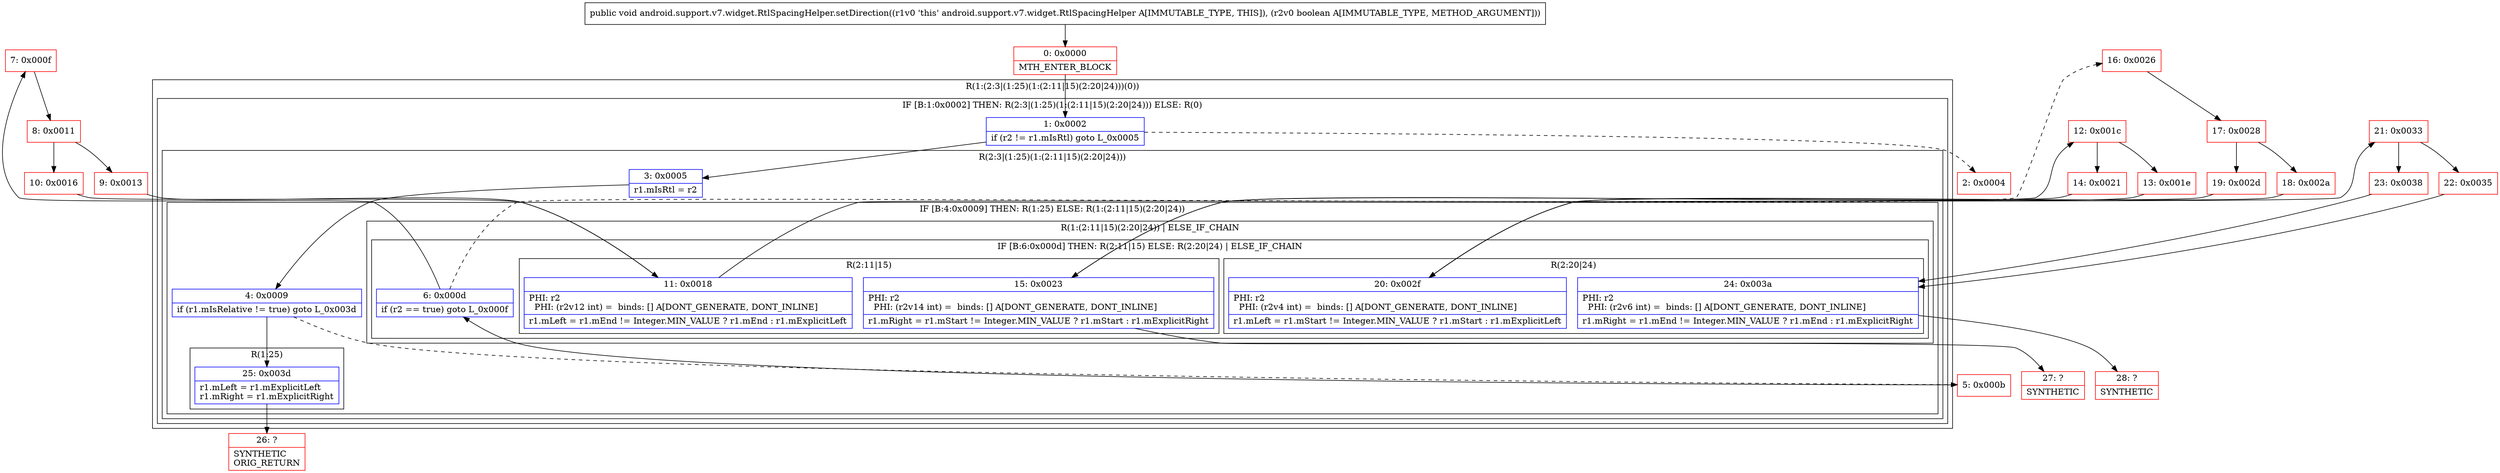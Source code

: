 digraph "CFG forandroid.support.v7.widget.RtlSpacingHelper.setDirection(Z)V" {
subgraph cluster_Region_160587484 {
label = "R(1:(2:3|(1:25)(1:(2:11|15)(2:20|24)))(0))";
node [shape=record,color=blue];
subgraph cluster_IfRegion_1490471292 {
label = "IF [B:1:0x0002] THEN: R(2:3|(1:25)(1:(2:11|15)(2:20|24))) ELSE: R(0)";
node [shape=record,color=blue];
Node_1 [shape=record,label="{1\:\ 0x0002|if (r2 != r1.mIsRtl) goto L_0x0005\l}"];
subgraph cluster_Region_834348684 {
label = "R(2:3|(1:25)(1:(2:11|15)(2:20|24)))";
node [shape=record,color=blue];
Node_3 [shape=record,label="{3\:\ 0x0005|r1.mIsRtl = r2\l}"];
subgraph cluster_IfRegion_1984437999 {
label = "IF [B:4:0x0009] THEN: R(1:25) ELSE: R(1:(2:11|15)(2:20|24))";
node [shape=record,color=blue];
Node_4 [shape=record,label="{4\:\ 0x0009|if (r1.mIsRelative != true) goto L_0x003d\l}"];
subgraph cluster_Region_1832372804 {
label = "R(1:25)";
node [shape=record,color=blue];
Node_25 [shape=record,label="{25\:\ 0x003d|r1.mLeft = r1.mExplicitLeft\lr1.mRight = r1.mExplicitRight\l}"];
}
subgraph cluster_Region_63206327 {
label = "R(1:(2:11|15)(2:20|24)) | ELSE_IF_CHAIN\l";
node [shape=record,color=blue];
subgraph cluster_IfRegion_1797503493 {
label = "IF [B:6:0x000d] THEN: R(2:11|15) ELSE: R(2:20|24) | ELSE_IF_CHAIN\l";
node [shape=record,color=blue];
Node_6 [shape=record,label="{6\:\ 0x000d|if (r2 == true) goto L_0x000f\l}"];
subgraph cluster_Region_1571450600 {
label = "R(2:11|15)";
node [shape=record,color=blue];
Node_11 [shape=record,label="{11\:\ 0x0018|PHI: r2 \l  PHI: (r2v12 int) =  binds: [] A[DONT_GENERATE, DONT_INLINE]\l|r1.mLeft = r1.mEnd != Integer.MIN_VALUE ? r1.mEnd : r1.mExplicitLeft\l}"];
Node_15 [shape=record,label="{15\:\ 0x0023|PHI: r2 \l  PHI: (r2v14 int) =  binds: [] A[DONT_GENERATE, DONT_INLINE]\l|r1.mRight = r1.mStart != Integer.MIN_VALUE ? r1.mStart : r1.mExplicitRight\l}"];
}
subgraph cluster_Region_236776179 {
label = "R(2:20|24)";
node [shape=record,color=blue];
Node_20 [shape=record,label="{20\:\ 0x002f|PHI: r2 \l  PHI: (r2v4 int) =  binds: [] A[DONT_GENERATE, DONT_INLINE]\l|r1.mLeft = r1.mStart != Integer.MIN_VALUE ? r1.mStart : r1.mExplicitLeft\l}"];
Node_24 [shape=record,label="{24\:\ 0x003a|PHI: r2 \l  PHI: (r2v6 int) =  binds: [] A[DONT_GENERATE, DONT_INLINE]\l|r1.mRight = r1.mEnd != Integer.MIN_VALUE ? r1.mEnd : r1.mExplicitRight\l}"];
}
}
}
}
}
subgraph cluster_Region_778398028 {
label = "R(0)";
node [shape=record,color=blue];
}
}
}
Node_0 [shape=record,color=red,label="{0\:\ 0x0000|MTH_ENTER_BLOCK\l}"];
Node_2 [shape=record,color=red,label="{2\:\ 0x0004}"];
Node_5 [shape=record,color=red,label="{5\:\ 0x000b}"];
Node_7 [shape=record,color=red,label="{7\:\ 0x000f}"];
Node_8 [shape=record,color=red,label="{8\:\ 0x0011}"];
Node_9 [shape=record,color=red,label="{9\:\ 0x0013}"];
Node_10 [shape=record,color=red,label="{10\:\ 0x0016}"];
Node_12 [shape=record,color=red,label="{12\:\ 0x001c}"];
Node_13 [shape=record,color=red,label="{13\:\ 0x001e}"];
Node_14 [shape=record,color=red,label="{14\:\ 0x0021}"];
Node_16 [shape=record,color=red,label="{16\:\ 0x0026}"];
Node_17 [shape=record,color=red,label="{17\:\ 0x0028}"];
Node_18 [shape=record,color=red,label="{18\:\ 0x002a}"];
Node_19 [shape=record,color=red,label="{19\:\ 0x002d}"];
Node_21 [shape=record,color=red,label="{21\:\ 0x0033}"];
Node_22 [shape=record,color=red,label="{22\:\ 0x0035}"];
Node_23 [shape=record,color=red,label="{23\:\ 0x0038}"];
Node_26 [shape=record,color=red,label="{26\:\ ?|SYNTHETIC\lORIG_RETURN\l}"];
Node_27 [shape=record,color=red,label="{27\:\ ?|SYNTHETIC\l}"];
Node_28 [shape=record,color=red,label="{28\:\ ?|SYNTHETIC\l}"];
MethodNode[shape=record,label="{public void android.support.v7.widget.RtlSpacingHelper.setDirection((r1v0 'this' android.support.v7.widget.RtlSpacingHelper A[IMMUTABLE_TYPE, THIS]), (r2v0 boolean A[IMMUTABLE_TYPE, METHOD_ARGUMENT])) }"];
MethodNode -> Node_0;
Node_1 -> Node_2[style=dashed];
Node_1 -> Node_3;
Node_3 -> Node_4;
Node_4 -> Node_5[style=dashed];
Node_4 -> Node_25;
Node_25 -> Node_26;
Node_6 -> Node_7;
Node_6 -> Node_16[style=dashed];
Node_11 -> Node_12;
Node_15 -> Node_27;
Node_20 -> Node_21;
Node_24 -> Node_28;
Node_0 -> Node_1;
Node_5 -> Node_6;
Node_7 -> Node_8;
Node_8 -> Node_9;
Node_8 -> Node_10;
Node_9 -> Node_11;
Node_10 -> Node_11;
Node_12 -> Node_13;
Node_12 -> Node_14;
Node_13 -> Node_15;
Node_14 -> Node_15;
Node_16 -> Node_17;
Node_17 -> Node_18;
Node_17 -> Node_19;
Node_18 -> Node_20;
Node_19 -> Node_20;
Node_21 -> Node_22;
Node_21 -> Node_23;
Node_22 -> Node_24;
Node_23 -> Node_24;
}

